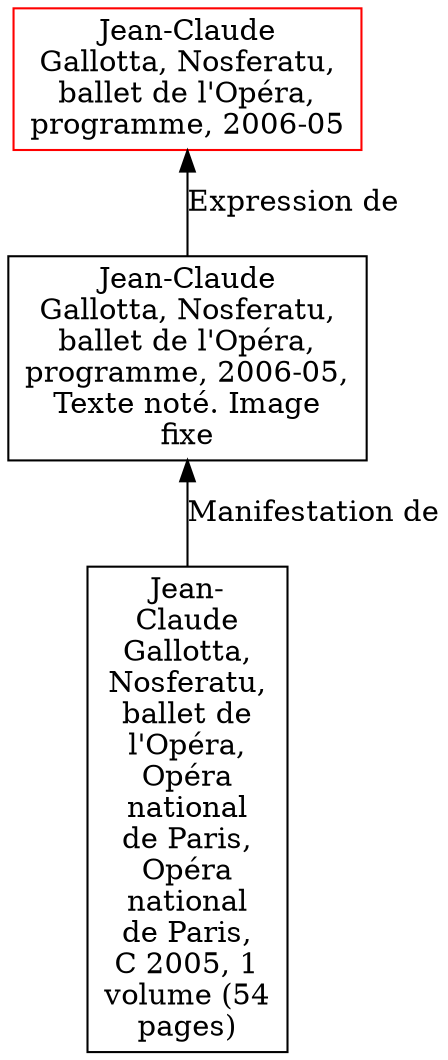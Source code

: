 // Notice UMLRM0013
digraph UMLRM0013 {
	node [align=left shape=rect]
	size="20,20"
	rankdir=BT
	UMLRM0013 [label="Jean-Claude
Gallotta, Nosferatu,
ballet de l'Opéra,
programme, 2006-05" color=red]
	UMLRM0014 [label="Jean-Claude
Gallotta, Nosferatu,
ballet de l'Opéra,
programme, 2006-05,
Texte noté. Image
fixe"]
	UMLRM0014 -> UMLRM0013 [label="Expression de"]
	UMLRM0015 [label="Jean-
Claude
Gallotta,
Nosferatu,
ballet de
l'Opéra,
Opéra
national
de Paris,
Opéra
national
de Paris,
C 2005, 1
volume (54
pages)"]
	UMLRM0015 -> UMLRM0014 [label="Manifestation de"]
}
